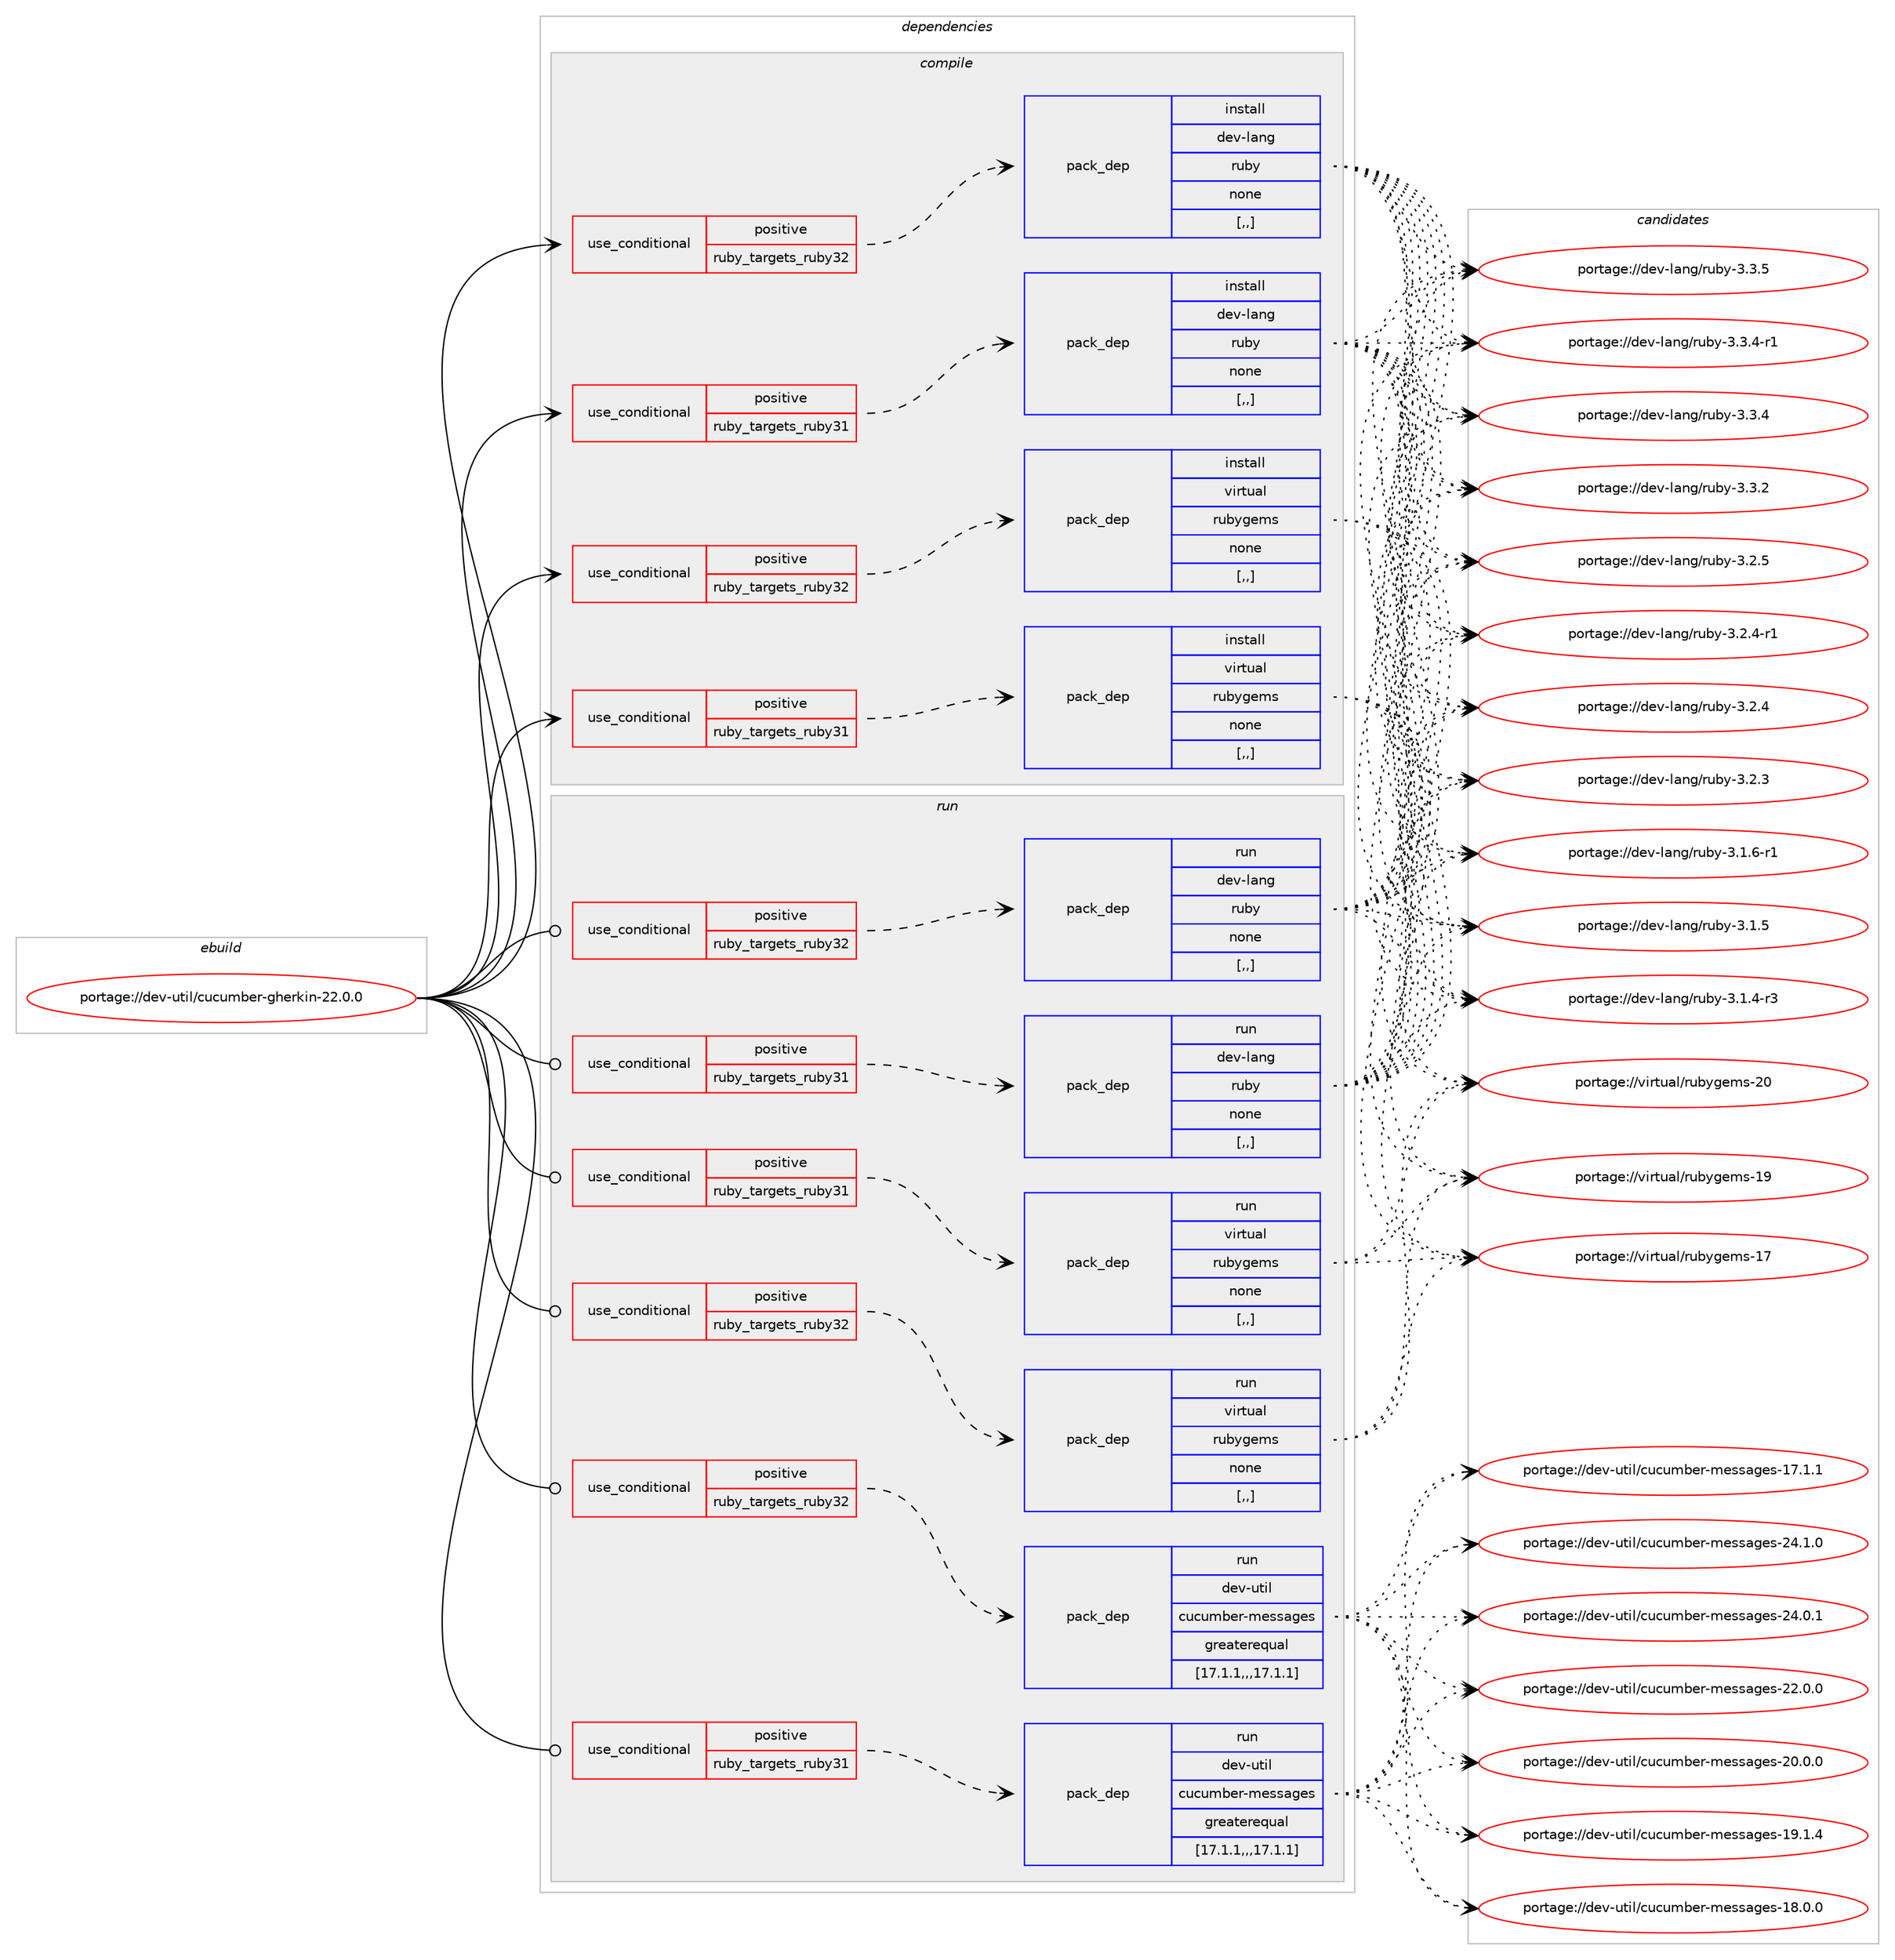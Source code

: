 digraph prolog {

# *************
# Graph options
# *************

newrank=true;
concentrate=true;
compound=true;
graph [rankdir=LR,fontname=Helvetica,fontsize=10,ranksep=1.5];#, ranksep=2.5, nodesep=0.2];
edge  [arrowhead=vee];
node  [fontname=Helvetica,fontsize=10];

# **********
# The ebuild
# **********

subgraph cluster_leftcol {
color=gray;
label=<<i>ebuild</i>>;
id [label="portage://dev-util/cucumber-gherkin-22.0.0", color=red, width=4, href="../dev-util/cucumber-gherkin-22.0.0.svg"];
}

# ****************
# The dependencies
# ****************

subgraph cluster_midcol {
color=gray;
label=<<i>dependencies</i>>;
subgraph cluster_compile {
fillcolor="#eeeeee";
style=filled;
label=<<i>compile</i>>;
subgraph cond191295 {
dependency709919 [label=<<TABLE BORDER="0" CELLBORDER="1" CELLSPACING="0" CELLPADDING="4"><TR><TD ROWSPAN="3" CELLPADDING="10">use_conditional</TD></TR><TR><TD>positive</TD></TR><TR><TD>ruby_targets_ruby31</TD></TR></TABLE>>, shape=none, color=red];
subgraph pack513627 {
dependency709920 [label=<<TABLE BORDER="0" CELLBORDER="1" CELLSPACING="0" CELLPADDING="4" WIDTH="220"><TR><TD ROWSPAN="6" CELLPADDING="30">pack_dep</TD></TR><TR><TD WIDTH="110">install</TD></TR><TR><TD>dev-lang</TD></TR><TR><TD>ruby</TD></TR><TR><TD>none</TD></TR><TR><TD>[,,]</TD></TR></TABLE>>, shape=none, color=blue];
}
dependency709919:e -> dependency709920:w [weight=20,style="dashed",arrowhead="vee"];
}
id:e -> dependency709919:w [weight=20,style="solid",arrowhead="vee"];
subgraph cond191296 {
dependency709921 [label=<<TABLE BORDER="0" CELLBORDER="1" CELLSPACING="0" CELLPADDING="4"><TR><TD ROWSPAN="3" CELLPADDING="10">use_conditional</TD></TR><TR><TD>positive</TD></TR><TR><TD>ruby_targets_ruby31</TD></TR></TABLE>>, shape=none, color=red];
subgraph pack513628 {
dependency709922 [label=<<TABLE BORDER="0" CELLBORDER="1" CELLSPACING="0" CELLPADDING="4" WIDTH="220"><TR><TD ROWSPAN="6" CELLPADDING="30">pack_dep</TD></TR><TR><TD WIDTH="110">install</TD></TR><TR><TD>virtual</TD></TR><TR><TD>rubygems</TD></TR><TR><TD>none</TD></TR><TR><TD>[,,]</TD></TR></TABLE>>, shape=none, color=blue];
}
dependency709921:e -> dependency709922:w [weight=20,style="dashed",arrowhead="vee"];
}
id:e -> dependency709921:w [weight=20,style="solid",arrowhead="vee"];
subgraph cond191297 {
dependency709923 [label=<<TABLE BORDER="0" CELLBORDER="1" CELLSPACING="0" CELLPADDING="4"><TR><TD ROWSPAN="3" CELLPADDING="10">use_conditional</TD></TR><TR><TD>positive</TD></TR><TR><TD>ruby_targets_ruby32</TD></TR></TABLE>>, shape=none, color=red];
subgraph pack513629 {
dependency709924 [label=<<TABLE BORDER="0" CELLBORDER="1" CELLSPACING="0" CELLPADDING="4" WIDTH="220"><TR><TD ROWSPAN="6" CELLPADDING="30">pack_dep</TD></TR><TR><TD WIDTH="110">install</TD></TR><TR><TD>dev-lang</TD></TR><TR><TD>ruby</TD></TR><TR><TD>none</TD></TR><TR><TD>[,,]</TD></TR></TABLE>>, shape=none, color=blue];
}
dependency709923:e -> dependency709924:w [weight=20,style="dashed",arrowhead="vee"];
}
id:e -> dependency709923:w [weight=20,style="solid",arrowhead="vee"];
subgraph cond191298 {
dependency709925 [label=<<TABLE BORDER="0" CELLBORDER="1" CELLSPACING="0" CELLPADDING="4"><TR><TD ROWSPAN="3" CELLPADDING="10">use_conditional</TD></TR><TR><TD>positive</TD></TR><TR><TD>ruby_targets_ruby32</TD></TR></TABLE>>, shape=none, color=red];
subgraph pack513630 {
dependency709926 [label=<<TABLE BORDER="0" CELLBORDER="1" CELLSPACING="0" CELLPADDING="4" WIDTH="220"><TR><TD ROWSPAN="6" CELLPADDING="30">pack_dep</TD></TR><TR><TD WIDTH="110">install</TD></TR><TR><TD>virtual</TD></TR><TR><TD>rubygems</TD></TR><TR><TD>none</TD></TR><TR><TD>[,,]</TD></TR></TABLE>>, shape=none, color=blue];
}
dependency709925:e -> dependency709926:w [weight=20,style="dashed",arrowhead="vee"];
}
id:e -> dependency709925:w [weight=20,style="solid",arrowhead="vee"];
}
subgraph cluster_compileandrun {
fillcolor="#eeeeee";
style=filled;
label=<<i>compile and run</i>>;
}
subgraph cluster_run {
fillcolor="#eeeeee";
style=filled;
label=<<i>run</i>>;
subgraph cond191299 {
dependency709927 [label=<<TABLE BORDER="0" CELLBORDER="1" CELLSPACING="0" CELLPADDING="4"><TR><TD ROWSPAN="3" CELLPADDING="10">use_conditional</TD></TR><TR><TD>positive</TD></TR><TR><TD>ruby_targets_ruby31</TD></TR></TABLE>>, shape=none, color=red];
subgraph pack513631 {
dependency709928 [label=<<TABLE BORDER="0" CELLBORDER="1" CELLSPACING="0" CELLPADDING="4" WIDTH="220"><TR><TD ROWSPAN="6" CELLPADDING="30">pack_dep</TD></TR><TR><TD WIDTH="110">run</TD></TR><TR><TD>dev-lang</TD></TR><TR><TD>ruby</TD></TR><TR><TD>none</TD></TR><TR><TD>[,,]</TD></TR></TABLE>>, shape=none, color=blue];
}
dependency709927:e -> dependency709928:w [weight=20,style="dashed",arrowhead="vee"];
}
id:e -> dependency709927:w [weight=20,style="solid",arrowhead="odot"];
subgraph cond191300 {
dependency709929 [label=<<TABLE BORDER="0" CELLBORDER="1" CELLSPACING="0" CELLPADDING="4"><TR><TD ROWSPAN="3" CELLPADDING="10">use_conditional</TD></TR><TR><TD>positive</TD></TR><TR><TD>ruby_targets_ruby31</TD></TR></TABLE>>, shape=none, color=red];
subgraph pack513632 {
dependency709930 [label=<<TABLE BORDER="0" CELLBORDER="1" CELLSPACING="0" CELLPADDING="4" WIDTH="220"><TR><TD ROWSPAN="6" CELLPADDING="30">pack_dep</TD></TR><TR><TD WIDTH="110">run</TD></TR><TR><TD>dev-util</TD></TR><TR><TD>cucumber-messages</TD></TR><TR><TD>greaterequal</TD></TR><TR><TD>[17.1.1,,,17.1.1]</TD></TR></TABLE>>, shape=none, color=blue];
}
dependency709929:e -> dependency709930:w [weight=20,style="dashed",arrowhead="vee"];
}
id:e -> dependency709929:w [weight=20,style="solid",arrowhead="odot"];
subgraph cond191301 {
dependency709931 [label=<<TABLE BORDER="0" CELLBORDER="1" CELLSPACING="0" CELLPADDING="4"><TR><TD ROWSPAN="3" CELLPADDING="10">use_conditional</TD></TR><TR><TD>positive</TD></TR><TR><TD>ruby_targets_ruby31</TD></TR></TABLE>>, shape=none, color=red];
subgraph pack513633 {
dependency709932 [label=<<TABLE BORDER="0" CELLBORDER="1" CELLSPACING="0" CELLPADDING="4" WIDTH="220"><TR><TD ROWSPAN="6" CELLPADDING="30">pack_dep</TD></TR><TR><TD WIDTH="110">run</TD></TR><TR><TD>virtual</TD></TR><TR><TD>rubygems</TD></TR><TR><TD>none</TD></TR><TR><TD>[,,]</TD></TR></TABLE>>, shape=none, color=blue];
}
dependency709931:e -> dependency709932:w [weight=20,style="dashed",arrowhead="vee"];
}
id:e -> dependency709931:w [weight=20,style="solid",arrowhead="odot"];
subgraph cond191302 {
dependency709933 [label=<<TABLE BORDER="0" CELLBORDER="1" CELLSPACING="0" CELLPADDING="4"><TR><TD ROWSPAN="3" CELLPADDING="10">use_conditional</TD></TR><TR><TD>positive</TD></TR><TR><TD>ruby_targets_ruby32</TD></TR></TABLE>>, shape=none, color=red];
subgraph pack513634 {
dependency709934 [label=<<TABLE BORDER="0" CELLBORDER="1" CELLSPACING="0" CELLPADDING="4" WIDTH="220"><TR><TD ROWSPAN="6" CELLPADDING="30">pack_dep</TD></TR><TR><TD WIDTH="110">run</TD></TR><TR><TD>dev-lang</TD></TR><TR><TD>ruby</TD></TR><TR><TD>none</TD></TR><TR><TD>[,,]</TD></TR></TABLE>>, shape=none, color=blue];
}
dependency709933:e -> dependency709934:w [weight=20,style="dashed",arrowhead="vee"];
}
id:e -> dependency709933:w [weight=20,style="solid",arrowhead="odot"];
subgraph cond191303 {
dependency709935 [label=<<TABLE BORDER="0" CELLBORDER="1" CELLSPACING="0" CELLPADDING="4"><TR><TD ROWSPAN="3" CELLPADDING="10">use_conditional</TD></TR><TR><TD>positive</TD></TR><TR><TD>ruby_targets_ruby32</TD></TR></TABLE>>, shape=none, color=red];
subgraph pack513635 {
dependency709936 [label=<<TABLE BORDER="0" CELLBORDER="1" CELLSPACING="0" CELLPADDING="4" WIDTH="220"><TR><TD ROWSPAN="6" CELLPADDING="30">pack_dep</TD></TR><TR><TD WIDTH="110">run</TD></TR><TR><TD>dev-util</TD></TR><TR><TD>cucumber-messages</TD></TR><TR><TD>greaterequal</TD></TR><TR><TD>[17.1.1,,,17.1.1]</TD></TR></TABLE>>, shape=none, color=blue];
}
dependency709935:e -> dependency709936:w [weight=20,style="dashed",arrowhead="vee"];
}
id:e -> dependency709935:w [weight=20,style="solid",arrowhead="odot"];
subgraph cond191304 {
dependency709937 [label=<<TABLE BORDER="0" CELLBORDER="1" CELLSPACING="0" CELLPADDING="4"><TR><TD ROWSPAN="3" CELLPADDING="10">use_conditional</TD></TR><TR><TD>positive</TD></TR><TR><TD>ruby_targets_ruby32</TD></TR></TABLE>>, shape=none, color=red];
subgraph pack513636 {
dependency709938 [label=<<TABLE BORDER="0" CELLBORDER="1" CELLSPACING="0" CELLPADDING="4" WIDTH="220"><TR><TD ROWSPAN="6" CELLPADDING="30">pack_dep</TD></TR><TR><TD WIDTH="110">run</TD></TR><TR><TD>virtual</TD></TR><TR><TD>rubygems</TD></TR><TR><TD>none</TD></TR><TR><TD>[,,]</TD></TR></TABLE>>, shape=none, color=blue];
}
dependency709937:e -> dependency709938:w [weight=20,style="dashed",arrowhead="vee"];
}
id:e -> dependency709937:w [weight=20,style="solid",arrowhead="odot"];
}
}

# **************
# The candidates
# **************

subgraph cluster_choices {
rank=same;
color=gray;
label=<<i>candidates</i>>;

subgraph choice513627 {
color=black;
nodesep=1;
choice10010111845108971101034711411798121455146514653 [label="portage://dev-lang/ruby-3.3.5", color=red, width=4,href="../dev-lang/ruby-3.3.5.svg"];
choice100101118451089711010347114117981214551465146524511449 [label="portage://dev-lang/ruby-3.3.4-r1", color=red, width=4,href="../dev-lang/ruby-3.3.4-r1.svg"];
choice10010111845108971101034711411798121455146514652 [label="portage://dev-lang/ruby-3.3.4", color=red, width=4,href="../dev-lang/ruby-3.3.4.svg"];
choice10010111845108971101034711411798121455146514650 [label="portage://dev-lang/ruby-3.3.2", color=red, width=4,href="../dev-lang/ruby-3.3.2.svg"];
choice10010111845108971101034711411798121455146504653 [label="portage://dev-lang/ruby-3.2.5", color=red, width=4,href="../dev-lang/ruby-3.2.5.svg"];
choice100101118451089711010347114117981214551465046524511449 [label="portage://dev-lang/ruby-3.2.4-r1", color=red, width=4,href="../dev-lang/ruby-3.2.4-r1.svg"];
choice10010111845108971101034711411798121455146504652 [label="portage://dev-lang/ruby-3.2.4", color=red, width=4,href="../dev-lang/ruby-3.2.4.svg"];
choice10010111845108971101034711411798121455146504651 [label="portage://dev-lang/ruby-3.2.3", color=red, width=4,href="../dev-lang/ruby-3.2.3.svg"];
choice100101118451089711010347114117981214551464946544511449 [label="portage://dev-lang/ruby-3.1.6-r1", color=red, width=4,href="../dev-lang/ruby-3.1.6-r1.svg"];
choice10010111845108971101034711411798121455146494653 [label="portage://dev-lang/ruby-3.1.5", color=red, width=4,href="../dev-lang/ruby-3.1.5.svg"];
choice100101118451089711010347114117981214551464946524511451 [label="portage://dev-lang/ruby-3.1.4-r3", color=red, width=4,href="../dev-lang/ruby-3.1.4-r3.svg"];
dependency709920:e -> choice10010111845108971101034711411798121455146514653:w [style=dotted,weight="100"];
dependency709920:e -> choice100101118451089711010347114117981214551465146524511449:w [style=dotted,weight="100"];
dependency709920:e -> choice10010111845108971101034711411798121455146514652:w [style=dotted,weight="100"];
dependency709920:e -> choice10010111845108971101034711411798121455146514650:w [style=dotted,weight="100"];
dependency709920:e -> choice10010111845108971101034711411798121455146504653:w [style=dotted,weight="100"];
dependency709920:e -> choice100101118451089711010347114117981214551465046524511449:w [style=dotted,weight="100"];
dependency709920:e -> choice10010111845108971101034711411798121455146504652:w [style=dotted,weight="100"];
dependency709920:e -> choice10010111845108971101034711411798121455146504651:w [style=dotted,weight="100"];
dependency709920:e -> choice100101118451089711010347114117981214551464946544511449:w [style=dotted,weight="100"];
dependency709920:e -> choice10010111845108971101034711411798121455146494653:w [style=dotted,weight="100"];
dependency709920:e -> choice100101118451089711010347114117981214551464946524511451:w [style=dotted,weight="100"];
}
subgraph choice513628 {
color=black;
nodesep=1;
choice118105114116117971084711411798121103101109115455048 [label="portage://virtual/rubygems-20", color=red, width=4,href="../virtual/rubygems-20.svg"];
choice118105114116117971084711411798121103101109115454957 [label="portage://virtual/rubygems-19", color=red, width=4,href="../virtual/rubygems-19.svg"];
choice118105114116117971084711411798121103101109115454955 [label="portage://virtual/rubygems-17", color=red, width=4,href="../virtual/rubygems-17.svg"];
dependency709922:e -> choice118105114116117971084711411798121103101109115455048:w [style=dotted,weight="100"];
dependency709922:e -> choice118105114116117971084711411798121103101109115454957:w [style=dotted,weight="100"];
dependency709922:e -> choice118105114116117971084711411798121103101109115454955:w [style=dotted,weight="100"];
}
subgraph choice513629 {
color=black;
nodesep=1;
choice10010111845108971101034711411798121455146514653 [label="portage://dev-lang/ruby-3.3.5", color=red, width=4,href="../dev-lang/ruby-3.3.5.svg"];
choice100101118451089711010347114117981214551465146524511449 [label="portage://dev-lang/ruby-3.3.4-r1", color=red, width=4,href="../dev-lang/ruby-3.3.4-r1.svg"];
choice10010111845108971101034711411798121455146514652 [label="portage://dev-lang/ruby-3.3.4", color=red, width=4,href="../dev-lang/ruby-3.3.4.svg"];
choice10010111845108971101034711411798121455146514650 [label="portage://dev-lang/ruby-3.3.2", color=red, width=4,href="../dev-lang/ruby-3.3.2.svg"];
choice10010111845108971101034711411798121455146504653 [label="portage://dev-lang/ruby-3.2.5", color=red, width=4,href="../dev-lang/ruby-3.2.5.svg"];
choice100101118451089711010347114117981214551465046524511449 [label="portage://dev-lang/ruby-3.2.4-r1", color=red, width=4,href="../dev-lang/ruby-3.2.4-r1.svg"];
choice10010111845108971101034711411798121455146504652 [label="portage://dev-lang/ruby-3.2.4", color=red, width=4,href="../dev-lang/ruby-3.2.4.svg"];
choice10010111845108971101034711411798121455146504651 [label="portage://dev-lang/ruby-3.2.3", color=red, width=4,href="../dev-lang/ruby-3.2.3.svg"];
choice100101118451089711010347114117981214551464946544511449 [label="portage://dev-lang/ruby-3.1.6-r1", color=red, width=4,href="../dev-lang/ruby-3.1.6-r1.svg"];
choice10010111845108971101034711411798121455146494653 [label="portage://dev-lang/ruby-3.1.5", color=red, width=4,href="../dev-lang/ruby-3.1.5.svg"];
choice100101118451089711010347114117981214551464946524511451 [label="portage://dev-lang/ruby-3.1.4-r3", color=red, width=4,href="../dev-lang/ruby-3.1.4-r3.svg"];
dependency709924:e -> choice10010111845108971101034711411798121455146514653:w [style=dotted,weight="100"];
dependency709924:e -> choice100101118451089711010347114117981214551465146524511449:w [style=dotted,weight="100"];
dependency709924:e -> choice10010111845108971101034711411798121455146514652:w [style=dotted,weight="100"];
dependency709924:e -> choice10010111845108971101034711411798121455146514650:w [style=dotted,weight="100"];
dependency709924:e -> choice10010111845108971101034711411798121455146504653:w [style=dotted,weight="100"];
dependency709924:e -> choice100101118451089711010347114117981214551465046524511449:w [style=dotted,weight="100"];
dependency709924:e -> choice10010111845108971101034711411798121455146504652:w [style=dotted,weight="100"];
dependency709924:e -> choice10010111845108971101034711411798121455146504651:w [style=dotted,weight="100"];
dependency709924:e -> choice100101118451089711010347114117981214551464946544511449:w [style=dotted,weight="100"];
dependency709924:e -> choice10010111845108971101034711411798121455146494653:w [style=dotted,weight="100"];
dependency709924:e -> choice100101118451089711010347114117981214551464946524511451:w [style=dotted,weight="100"];
}
subgraph choice513630 {
color=black;
nodesep=1;
choice118105114116117971084711411798121103101109115455048 [label="portage://virtual/rubygems-20", color=red, width=4,href="../virtual/rubygems-20.svg"];
choice118105114116117971084711411798121103101109115454957 [label="portage://virtual/rubygems-19", color=red, width=4,href="../virtual/rubygems-19.svg"];
choice118105114116117971084711411798121103101109115454955 [label="portage://virtual/rubygems-17", color=red, width=4,href="../virtual/rubygems-17.svg"];
dependency709926:e -> choice118105114116117971084711411798121103101109115455048:w [style=dotted,weight="100"];
dependency709926:e -> choice118105114116117971084711411798121103101109115454957:w [style=dotted,weight="100"];
dependency709926:e -> choice118105114116117971084711411798121103101109115454955:w [style=dotted,weight="100"];
}
subgraph choice513631 {
color=black;
nodesep=1;
choice10010111845108971101034711411798121455146514653 [label="portage://dev-lang/ruby-3.3.5", color=red, width=4,href="../dev-lang/ruby-3.3.5.svg"];
choice100101118451089711010347114117981214551465146524511449 [label="portage://dev-lang/ruby-3.3.4-r1", color=red, width=4,href="../dev-lang/ruby-3.3.4-r1.svg"];
choice10010111845108971101034711411798121455146514652 [label="portage://dev-lang/ruby-3.3.4", color=red, width=4,href="../dev-lang/ruby-3.3.4.svg"];
choice10010111845108971101034711411798121455146514650 [label="portage://dev-lang/ruby-3.3.2", color=red, width=4,href="../dev-lang/ruby-3.3.2.svg"];
choice10010111845108971101034711411798121455146504653 [label="portage://dev-lang/ruby-3.2.5", color=red, width=4,href="../dev-lang/ruby-3.2.5.svg"];
choice100101118451089711010347114117981214551465046524511449 [label="portage://dev-lang/ruby-3.2.4-r1", color=red, width=4,href="../dev-lang/ruby-3.2.4-r1.svg"];
choice10010111845108971101034711411798121455146504652 [label="portage://dev-lang/ruby-3.2.4", color=red, width=4,href="../dev-lang/ruby-3.2.4.svg"];
choice10010111845108971101034711411798121455146504651 [label="portage://dev-lang/ruby-3.2.3", color=red, width=4,href="../dev-lang/ruby-3.2.3.svg"];
choice100101118451089711010347114117981214551464946544511449 [label="portage://dev-lang/ruby-3.1.6-r1", color=red, width=4,href="../dev-lang/ruby-3.1.6-r1.svg"];
choice10010111845108971101034711411798121455146494653 [label="portage://dev-lang/ruby-3.1.5", color=red, width=4,href="../dev-lang/ruby-3.1.5.svg"];
choice100101118451089711010347114117981214551464946524511451 [label="portage://dev-lang/ruby-3.1.4-r3", color=red, width=4,href="../dev-lang/ruby-3.1.4-r3.svg"];
dependency709928:e -> choice10010111845108971101034711411798121455146514653:w [style=dotted,weight="100"];
dependency709928:e -> choice100101118451089711010347114117981214551465146524511449:w [style=dotted,weight="100"];
dependency709928:e -> choice10010111845108971101034711411798121455146514652:w [style=dotted,weight="100"];
dependency709928:e -> choice10010111845108971101034711411798121455146514650:w [style=dotted,weight="100"];
dependency709928:e -> choice10010111845108971101034711411798121455146504653:w [style=dotted,weight="100"];
dependency709928:e -> choice100101118451089711010347114117981214551465046524511449:w [style=dotted,weight="100"];
dependency709928:e -> choice10010111845108971101034711411798121455146504652:w [style=dotted,weight="100"];
dependency709928:e -> choice10010111845108971101034711411798121455146504651:w [style=dotted,weight="100"];
dependency709928:e -> choice100101118451089711010347114117981214551464946544511449:w [style=dotted,weight="100"];
dependency709928:e -> choice10010111845108971101034711411798121455146494653:w [style=dotted,weight="100"];
dependency709928:e -> choice100101118451089711010347114117981214551464946524511451:w [style=dotted,weight="100"];
}
subgraph choice513632 {
color=black;
nodesep=1;
choice1001011184511711610510847991179911710998101114451091011151159710310111545505246494648 [label="portage://dev-util/cucumber-messages-24.1.0", color=red, width=4,href="../dev-util/cucumber-messages-24.1.0.svg"];
choice1001011184511711610510847991179911710998101114451091011151159710310111545505246484649 [label="portage://dev-util/cucumber-messages-24.0.1", color=red, width=4,href="../dev-util/cucumber-messages-24.0.1.svg"];
choice1001011184511711610510847991179911710998101114451091011151159710310111545505046484648 [label="portage://dev-util/cucumber-messages-22.0.0", color=red, width=4,href="../dev-util/cucumber-messages-22.0.0.svg"];
choice1001011184511711610510847991179911710998101114451091011151159710310111545504846484648 [label="portage://dev-util/cucumber-messages-20.0.0", color=red, width=4,href="../dev-util/cucumber-messages-20.0.0.svg"];
choice1001011184511711610510847991179911710998101114451091011151159710310111545495746494652 [label="portage://dev-util/cucumber-messages-19.1.4", color=red, width=4,href="../dev-util/cucumber-messages-19.1.4.svg"];
choice1001011184511711610510847991179911710998101114451091011151159710310111545495646484648 [label="portage://dev-util/cucumber-messages-18.0.0", color=red, width=4,href="../dev-util/cucumber-messages-18.0.0.svg"];
choice1001011184511711610510847991179911710998101114451091011151159710310111545495546494649 [label="portage://dev-util/cucumber-messages-17.1.1", color=red, width=4,href="../dev-util/cucumber-messages-17.1.1.svg"];
dependency709930:e -> choice1001011184511711610510847991179911710998101114451091011151159710310111545505246494648:w [style=dotted,weight="100"];
dependency709930:e -> choice1001011184511711610510847991179911710998101114451091011151159710310111545505246484649:w [style=dotted,weight="100"];
dependency709930:e -> choice1001011184511711610510847991179911710998101114451091011151159710310111545505046484648:w [style=dotted,weight="100"];
dependency709930:e -> choice1001011184511711610510847991179911710998101114451091011151159710310111545504846484648:w [style=dotted,weight="100"];
dependency709930:e -> choice1001011184511711610510847991179911710998101114451091011151159710310111545495746494652:w [style=dotted,weight="100"];
dependency709930:e -> choice1001011184511711610510847991179911710998101114451091011151159710310111545495646484648:w [style=dotted,weight="100"];
dependency709930:e -> choice1001011184511711610510847991179911710998101114451091011151159710310111545495546494649:w [style=dotted,weight="100"];
}
subgraph choice513633 {
color=black;
nodesep=1;
choice118105114116117971084711411798121103101109115455048 [label="portage://virtual/rubygems-20", color=red, width=4,href="../virtual/rubygems-20.svg"];
choice118105114116117971084711411798121103101109115454957 [label="portage://virtual/rubygems-19", color=red, width=4,href="../virtual/rubygems-19.svg"];
choice118105114116117971084711411798121103101109115454955 [label="portage://virtual/rubygems-17", color=red, width=4,href="../virtual/rubygems-17.svg"];
dependency709932:e -> choice118105114116117971084711411798121103101109115455048:w [style=dotted,weight="100"];
dependency709932:e -> choice118105114116117971084711411798121103101109115454957:w [style=dotted,weight="100"];
dependency709932:e -> choice118105114116117971084711411798121103101109115454955:w [style=dotted,weight="100"];
}
subgraph choice513634 {
color=black;
nodesep=1;
choice10010111845108971101034711411798121455146514653 [label="portage://dev-lang/ruby-3.3.5", color=red, width=4,href="../dev-lang/ruby-3.3.5.svg"];
choice100101118451089711010347114117981214551465146524511449 [label="portage://dev-lang/ruby-3.3.4-r1", color=red, width=4,href="../dev-lang/ruby-3.3.4-r1.svg"];
choice10010111845108971101034711411798121455146514652 [label="portage://dev-lang/ruby-3.3.4", color=red, width=4,href="../dev-lang/ruby-3.3.4.svg"];
choice10010111845108971101034711411798121455146514650 [label="portage://dev-lang/ruby-3.3.2", color=red, width=4,href="../dev-lang/ruby-3.3.2.svg"];
choice10010111845108971101034711411798121455146504653 [label="portage://dev-lang/ruby-3.2.5", color=red, width=4,href="../dev-lang/ruby-3.2.5.svg"];
choice100101118451089711010347114117981214551465046524511449 [label="portage://dev-lang/ruby-3.2.4-r1", color=red, width=4,href="../dev-lang/ruby-3.2.4-r1.svg"];
choice10010111845108971101034711411798121455146504652 [label="portage://dev-lang/ruby-3.2.4", color=red, width=4,href="../dev-lang/ruby-3.2.4.svg"];
choice10010111845108971101034711411798121455146504651 [label="portage://dev-lang/ruby-3.2.3", color=red, width=4,href="../dev-lang/ruby-3.2.3.svg"];
choice100101118451089711010347114117981214551464946544511449 [label="portage://dev-lang/ruby-3.1.6-r1", color=red, width=4,href="../dev-lang/ruby-3.1.6-r1.svg"];
choice10010111845108971101034711411798121455146494653 [label="portage://dev-lang/ruby-3.1.5", color=red, width=4,href="../dev-lang/ruby-3.1.5.svg"];
choice100101118451089711010347114117981214551464946524511451 [label="portage://dev-lang/ruby-3.1.4-r3", color=red, width=4,href="../dev-lang/ruby-3.1.4-r3.svg"];
dependency709934:e -> choice10010111845108971101034711411798121455146514653:w [style=dotted,weight="100"];
dependency709934:e -> choice100101118451089711010347114117981214551465146524511449:w [style=dotted,weight="100"];
dependency709934:e -> choice10010111845108971101034711411798121455146514652:w [style=dotted,weight="100"];
dependency709934:e -> choice10010111845108971101034711411798121455146514650:w [style=dotted,weight="100"];
dependency709934:e -> choice10010111845108971101034711411798121455146504653:w [style=dotted,weight="100"];
dependency709934:e -> choice100101118451089711010347114117981214551465046524511449:w [style=dotted,weight="100"];
dependency709934:e -> choice10010111845108971101034711411798121455146504652:w [style=dotted,weight="100"];
dependency709934:e -> choice10010111845108971101034711411798121455146504651:w [style=dotted,weight="100"];
dependency709934:e -> choice100101118451089711010347114117981214551464946544511449:w [style=dotted,weight="100"];
dependency709934:e -> choice10010111845108971101034711411798121455146494653:w [style=dotted,weight="100"];
dependency709934:e -> choice100101118451089711010347114117981214551464946524511451:w [style=dotted,weight="100"];
}
subgraph choice513635 {
color=black;
nodesep=1;
choice1001011184511711610510847991179911710998101114451091011151159710310111545505246494648 [label="portage://dev-util/cucumber-messages-24.1.0", color=red, width=4,href="../dev-util/cucumber-messages-24.1.0.svg"];
choice1001011184511711610510847991179911710998101114451091011151159710310111545505246484649 [label="portage://dev-util/cucumber-messages-24.0.1", color=red, width=4,href="../dev-util/cucumber-messages-24.0.1.svg"];
choice1001011184511711610510847991179911710998101114451091011151159710310111545505046484648 [label="portage://dev-util/cucumber-messages-22.0.0", color=red, width=4,href="../dev-util/cucumber-messages-22.0.0.svg"];
choice1001011184511711610510847991179911710998101114451091011151159710310111545504846484648 [label="portage://dev-util/cucumber-messages-20.0.0", color=red, width=4,href="../dev-util/cucumber-messages-20.0.0.svg"];
choice1001011184511711610510847991179911710998101114451091011151159710310111545495746494652 [label="portage://dev-util/cucumber-messages-19.1.4", color=red, width=4,href="../dev-util/cucumber-messages-19.1.4.svg"];
choice1001011184511711610510847991179911710998101114451091011151159710310111545495646484648 [label="portage://dev-util/cucumber-messages-18.0.0", color=red, width=4,href="../dev-util/cucumber-messages-18.0.0.svg"];
choice1001011184511711610510847991179911710998101114451091011151159710310111545495546494649 [label="portage://dev-util/cucumber-messages-17.1.1", color=red, width=4,href="../dev-util/cucumber-messages-17.1.1.svg"];
dependency709936:e -> choice1001011184511711610510847991179911710998101114451091011151159710310111545505246494648:w [style=dotted,weight="100"];
dependency709936:e -> choice1001011184511711610510847991179911710998101114451091011151159710310111545505246484649:w [style=dotted,weight="100"];
dependency709936:e -> choice1001011184511711610510847991179911710998101114451091011151159710310111545505046484648:w [style=dotted,weight="100"];
dependency709936:e -> choice1001011184511711610510847991179911710998101114451091011151159710310111545504846484648:w [style=dotted,weight="100"];
dependency709936:e -> choice1001011184511711610510847991179911710998101114451091011151159710310111545495746494652:w [style=dotted,weight="100"];
dependency709936:e -> choice1001011184511711610510847991179911710998101114451091011151159710310111545495646484648:w [style=dotted,weight="100"];
dependency709936:e -> choice1001011184511711610510847991179911710998101114451091011151159710310111545495546494649:w [style=dotted,weight="100"];
}
subgraph choice513636 {
color=black;
nodesep=1;
choice118105114116117971084711411798121103101109115455048 [label="portage://virtual/rubygems-20", color=red, width=4,href="../virtual/rubygems-20.svg"];
choice118105114116117971084711411798121103101109115454957 [label="portage://virtual/rubygems-19", color=red, width=4,href="../virtual/rubygems-19.svg"];
choice118105114116117971084711411798121103101109115454955 [label="portage://virtual/rubygems-17", color=red, width=4,href="../virtual/rubygems-17.svg"];
dependency709938:e -> choice118105114116117971084711411798121103101109115455048:w [style=dotted,weight="100"];
dependency709938:e -> choice118105114116117971084711411798121103101109115454957:w [style=dotted,weight="100"];
dependency709938:e -> choice118105114116117971084711411798121103101109115454955:w [style=dotted,weight="100"];
}
}

}
